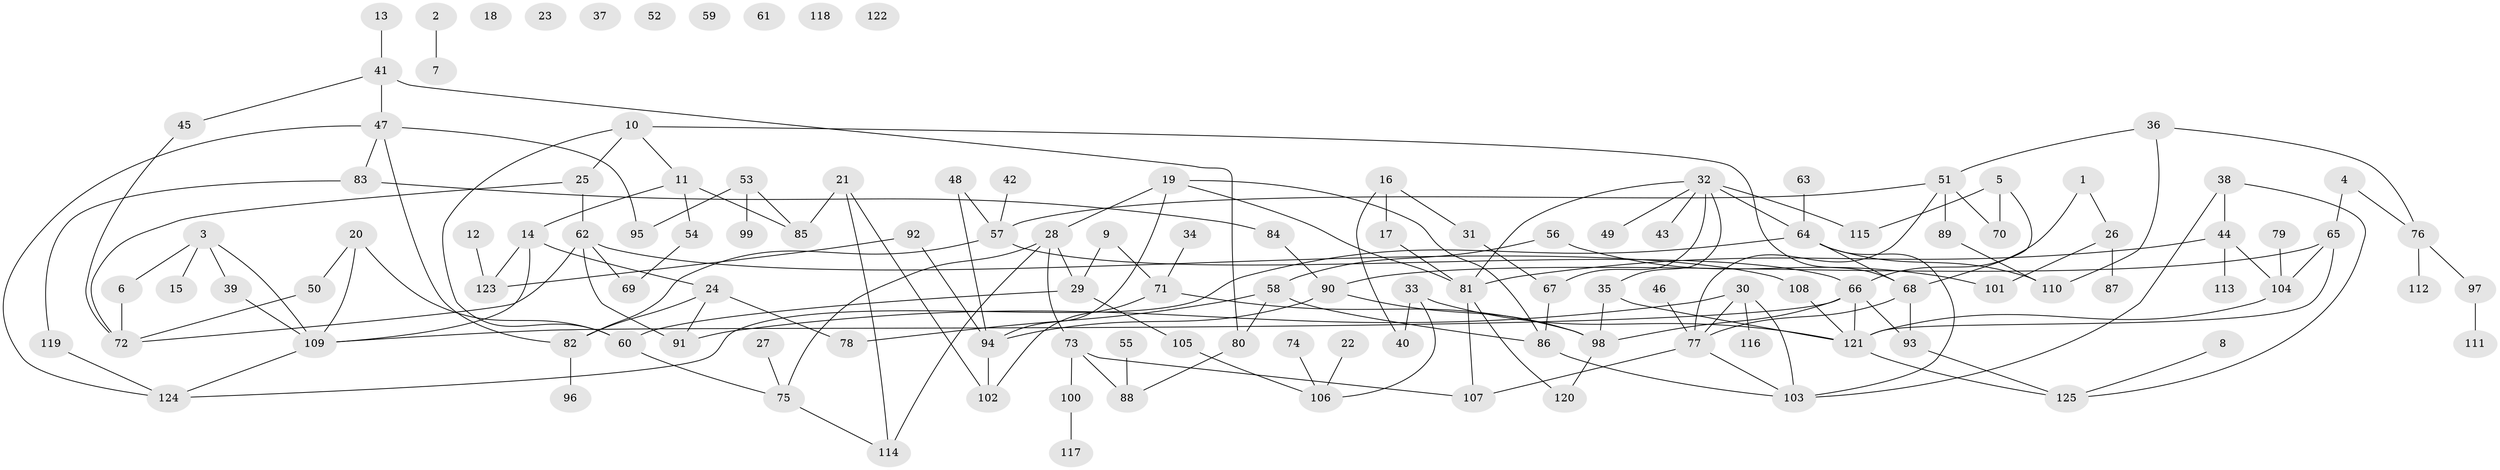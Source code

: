 // Generated by graph-tools (version 1.1) at 2025/33/03/09/25 02:33:49]
// undirected, 125 vertices, 170 edges
graph export_dot {
graph [start="1"]
  node [color=gray90,style=filled];
  1;
  2;
  3;
  4;
  5;
  6;
  7;
  8;
  9;
  10;
  11;
  12;
  13;
  14;
  15;
  16;
  17;
  18;
  19;
  20;
  21;
  22;
  23;
  24;
  25;
  26;
  27;
  28;
  29;
  30;
  31;
  32;
  33;
  34;
  35;
  36;
  37;
  38;
  39;
  40;
  41;
  42;
  43;
  44;
  45;
  46;
  47;
  48;
  49;
  50;
  51;
  52;
  53;
  54;
  55;
  56;
  57;
  58;
  59;
  60;
  61;
  62;
  63;
  64;
  65;
  66;
  67;
  68;
  69;
  70;
  71;
  72;
  73;
  74;
  75;
  76;
  77;
  78;
  79;
  80;
  81;
  82;
  83;
  84;
  85;
  86;
  87;
  88;
  89;
  90;
  91;
  92;
  93;
  94;
  95;
  96;
  97;
  98;
  99;
  100;
  101;
  102;
  103;
  104;
  105;
  106;
  107;
  108;
  109;
  110;
  111;
  112;
  113;
  114;
  115;
  116;
  117;
  118;
  119;
  120;
  121;
  122;
  123;
  124;
  125;
  1 -- 26;
  1 -- 66;
  2 -- 7;
  3 -- 6;
  3 -- 15;
  3 -- 39;
  3 -- 109;
  4 -- 65;
  4 -- 76;
  5 -- 68;
  5 -- 70;
  5 -- 115;
  6 -- 72;
  8 -- 125;
  9 -- 29;
  9 -- 71;
  10 -- 11;
  10 -- 25;
  10 -- 60;
  10 -- 68;
  11 -- 14;
  11 -- 54;
  11 -- 85;
  12 -- 123;
  13 -- 41;
  14 -- 24;
  14 -- 109;
  14 -- 123;
  16 -- 17;
  16 -- 31;
  16 -- 40;
  17 -- 81;
  19 -- 28;
  19 -- 81;
  19 -- 86;
  19 -- 94;
  20 -- 50;
  20 -- 60;
  20 -- 109;
  21 -- 85;
  21 -- 102;
  21 -- 114;
  22 -- 106;
  24 -- 78;
  24 -- 82;
  24 -- 91;
  25 -- 62;
  25 -- 72;
  26 -- 87;
  26 -- 101;
  27 -- 75;
  28 -- 29;
  28 -- 73;
  28 -- 75;
  28 -- 114;
  29 -- 60;
  29 -- 105;
  30 -- 77;
  30 -- 91;
  30 -- 103;
  30 -- 116;
  31 -- 67;
  32 -- 35;
  32 -- 43;
  32 -- 49;
  32 -- 64;
  32 -- 67;
  32 -- 81;
  32 -- 115;
  33 -- 40;
  33 -- 106;
  33 -- 121;
  34 -- 71;
  35 -- 98;
  35 -- 121;
  36 -- 51;
  36 -- 76;
  36 -- 110;
  38 -- 44;
  38 -- 103;
  38 -- 125;
  39 -- 109;
  41 -- 45;
  41 -- 47;
  41 -- 80;
  42 -- 57;
  44 -- 81;
  44 -- 104;
  44 -- 113;
  45 -- 72;
  46 -- 77;
  47 -- 82;
  47 -- 83;
  47 -- 95;
  47 -- 124;
  48 -- 57;
  48 -- 94;
  50 -- 72;
  51 -- 57;
  51 -- 70;
  51 -- 77;
  51 -- 89;
  53 -- 85;
  53 -- 95;
  53 -- 99;
  54 -- 69;
  55 -- 88;
  56 -- 58;
  56 -- 101;
  57 -- 66;
  57 -- 82;
  58 -- 78;
  58 -- 80;
  58 -- 86;
  60 -- 75;
  62 -- 69;
  62 -- 72;
  62 -- 91;
  62 -- 108;
  63 -- 64;
  64 -- 68;
  64 -- 103;
  64 -- 110;
  64 -- 124;
  65 -- 90;
  65 -- 104;
  65 -- 121;
  66 -- 93;
  66 -- 98;
  66 -- 109;
  66 -- 121;
  67 -- 86;
  68 -- 77;
  68 -- 93;
  71 -- 98;
  71 -- 102;
  73 -- 88;
  73 -- 100;
  73 -- 107;
  74 -- 106;
  75 -- 114;
  76 -- 97;
  76 -- 112;
  77 -- 103;
  77 -- 107;
  79 -- 104;
  80 -- 88;
  81 -- 107;
  81 -- 120;
  82 -- 96;
  83 -- 84;
  83 -- 119;
  84 -- 90;
  86 -- 103;
  89 -- 110;
  90 -- 94;
  90 -- 98;
  92 -- 94;
  92 -- 123;
  93 -- 125;
  94 -- 102;
  97 -- 111;
  98 -- 120;
  100 -- 117;
  104 -- 121;
  105 -- 106;
  108 -- 121;
  109 -- 124;
  119 -- 124;
  121 -- 125;
}
